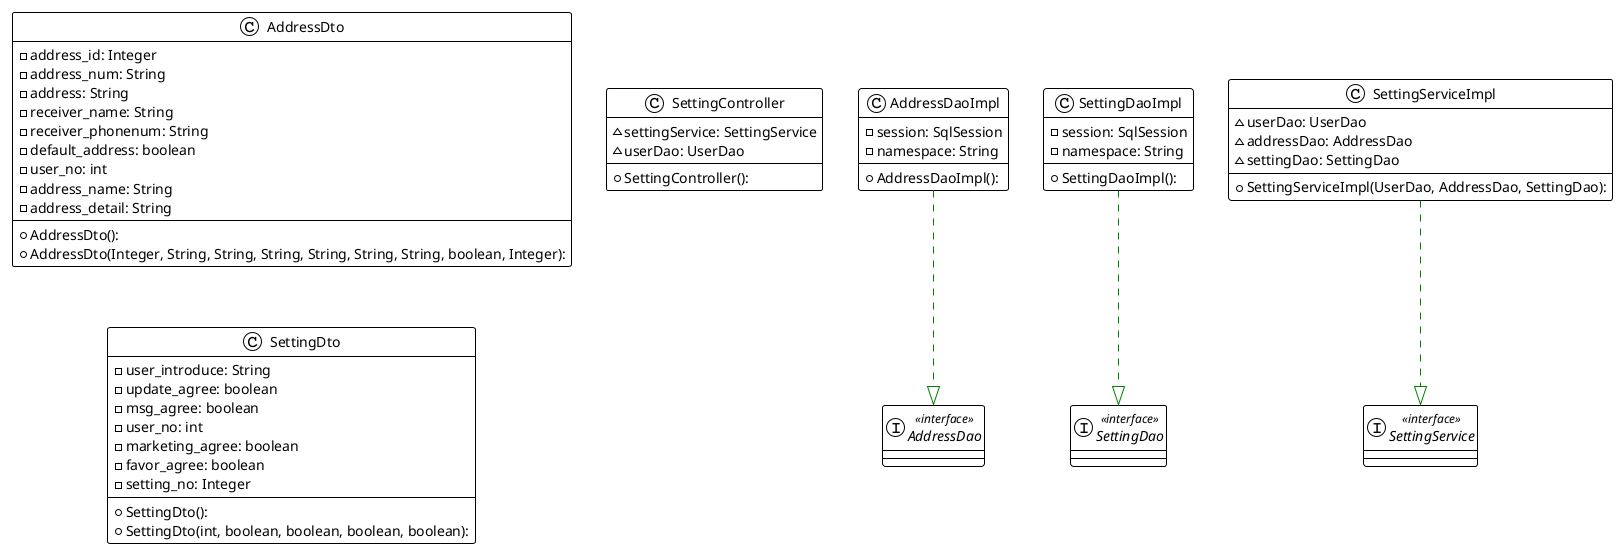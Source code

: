 @startuml

!theme plain
top to bottom direction
skinparam linetype ortho

interface AddressDao << interface >>
class AddressDaoImpl {
  + AddressDaoImpl(): 
  - session: SqlSession
  - namespace: String
}
class AddressDto {
  + AddressDto(): 
  + AddressDto(Integer, String, String, String, String, String, String, boolean, Integer): 
  - address_id: Integer
  - address_num: String
  - address: String
  - receiver_name: String
  - receiver_phonenum: String
  - default_address: boolean
  - user_no: int
  - address_name: String
  - address_detail: String
}
class SettingController {
  + SettingController(): 
  ~ settingService: SettingService
  ~ userDao: UserDao
}
interface SettingDao << interface >>
class SettingDaoImpl {
  + SettingDaoImpl(): 
  - session: SqlSession
  - namespace: String
}
class SettingDto {
  + SettingDto(): 
  + SettingDto(int, boolean, boolean, boolean, boolean): 
  - user_introduce: String
  - update_agree: boolean
  - msg_agree: boolean
  - user_no: int
  - marketing_agree: boolean
  - favor_agree: boolean
  - setting_no: Integer
}
interface SettingService << interface >>
class SettingServiceImpl {
  + SettingServiceImpl(UserDao, AddressDao, SettingDao): 
  ~ userDao: UserDao
  ~ addressDao: AddressDao
  ~ settingDao: SettingDao
}

AddressDaoImpl      -[#008200,dashed]-^  AddressDao         
SettingDaoImpl      -[#008200,dashed]-^  SettingDao         
SettingServiceImpl  -[#008200,dashed]-^  SettingService     
@enduml
